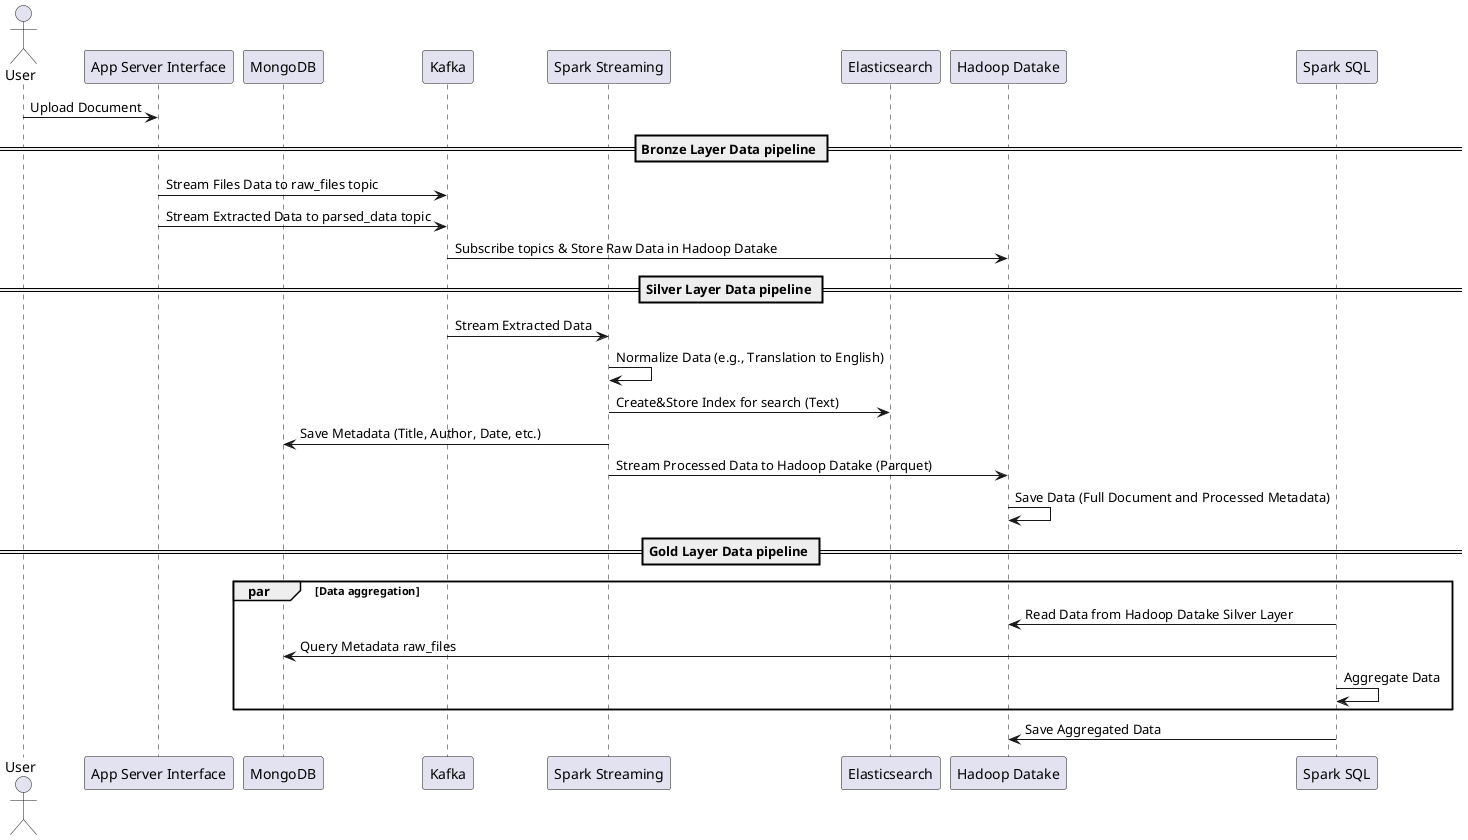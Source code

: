 


@startuml
actor User
participant "App Server Interface" as AppServer
participant "MongoDB" as MongoDB
participant "Kafka" as Kafka
participant "Spark Streaming" as SparkStreaming
participant "Elasticsearch" as Elasticsearch
participant "Hadoop Datake" as Datake
participant "Spark SQL" as SparkSQL

User -> AppServer: Upload Document
== Bronze Layer Data pipeline ==
AppServer -> Kafka : Stream Files Data to raw_files topic
AppServer -> Kafka : Stream Extracted Data to parsed_data topic
Kafka -> Datake: Subscribe topics & Store Raw Data in Hadoop Datake
== Silver Layer Data pipeline ==
Kafka -> SparkStreaming: Stream Extracted Data
SparkStreaming -> SparkStreaming: Normalize Data (e.g., Translation to English)
SparkStreaming -> Elasticsearch: Create&Store Index for search (Text)
SparkStreaming -> MongoDB: Save Metadata (Title, Author, Date, etc.)
SparkStreaming -> Datake: Stream Processed Data to Hadoop Datake (Parquet)
Datake -> Datake: Save Data (Full Document and Processed Metadata)
== Gold Layer Data pipeline ==
par Data aggregation
    SparkSQL -> Datake: Read Data from Hadoop Datake Silver Layer
    SparkSQL -> MongoDB: Query Metadata raw_files
    SparkSQL -> SparkSQL : Aggregate Data
end
SparkSQL -> Datake: Save Aggregated Data
@enduml
